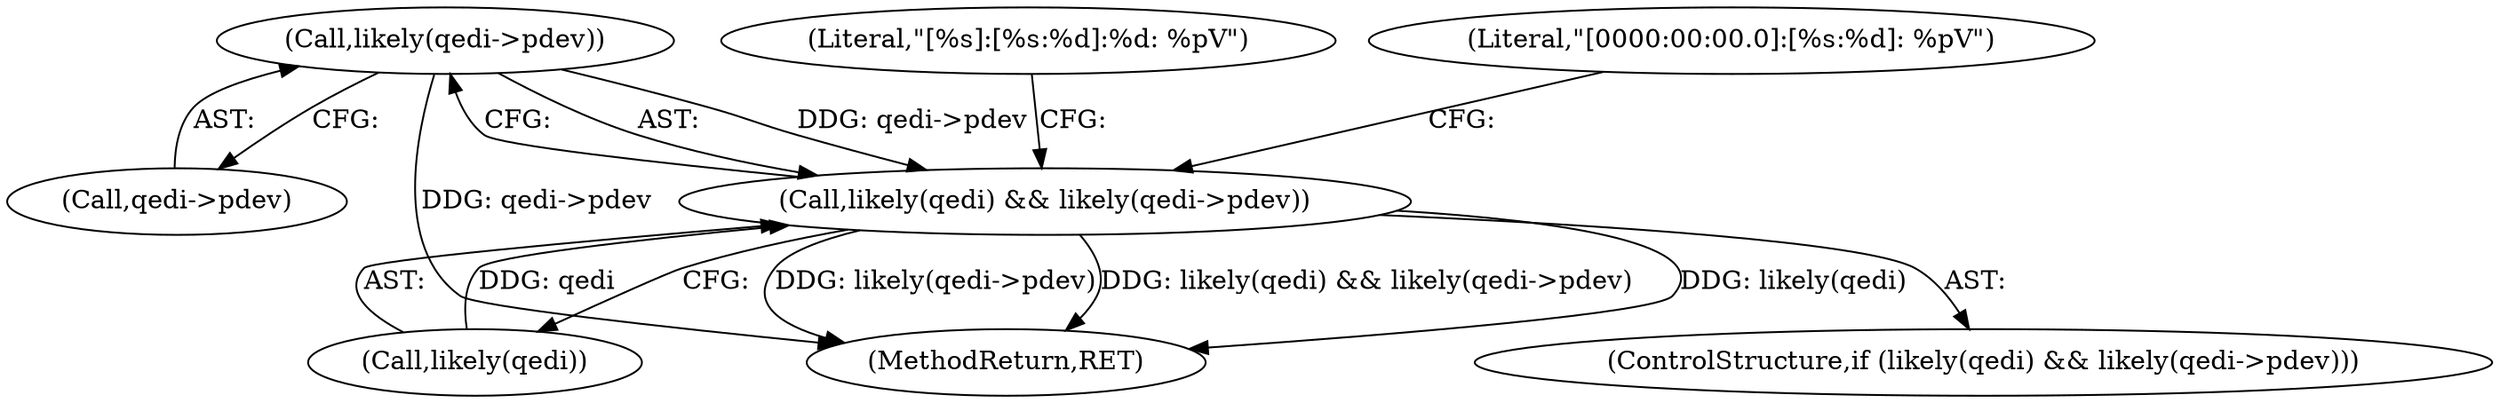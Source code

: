 digraph "0_linux_c09581a52765a85f19fc35340127396d5e3379cc_1@pointer" {
"1000132" [label="(Call,likely(qedi->pdev))"];
"1000129" [label="(Call,likely(qedi) && likely(qedi->pdev))"];
"1000137" [label="(Literal,\"[%s]:[%s:%d]:%d: %pV\")"];
"1000130" [label="(Call,likely(qedi))"];
"1000132" [label="(Call,likely(qedi->pdev))"];
"1000129" [label="(Call,likely(qedi) && likely(qedi->pdev))"];
"1000162" [label="(MethodReturn,RET)"];
"1000128" [label="(ControlStructure,if (likely(qedi) && likely(qedi->pdev)))"];
"1000133" [label="(Call,qedi->pdev)"];
"1000154" [label="(Literal,\"[0000:00:00.0]:[%s:%d]: %pV\")"];
"1000132" -> "1000129"  [label="AST: "];
"1000132" -> "1000133"  [label="CFG: "];
"1000133" -> "1000132"  [label="AST: "];
"1000129" -> "1000132"  [label="CFG: "];
"1000132" -> "1000162"  [label="DDG: qedi->pdev"];
"1000132" -> "1000129"  [label="DDG: qedi->pdev"];
"1000129" -> "1000128"  [label="AST: "];
"1000129" -> "1000130"  [label="CFG: "];
"1000130" -> "1000129"  [label="AST: "];
"1000137" -> "1000129"  [label="CFG: "];
"1000154" -> "1000129"  [label="CFG: "];
"1000129" -> "1000162"  [label="DDG: likely(qedi)"];
"1000129" -> "1000162"  [label="DDG: likely(qedi->pdev)"];
"1000129" -> "1000162"  [label="DDG: likely(qedi) && likely(qedi->pdev)"];
"1000130" -> "1000129"  [label="DDG: qedi"];
}
